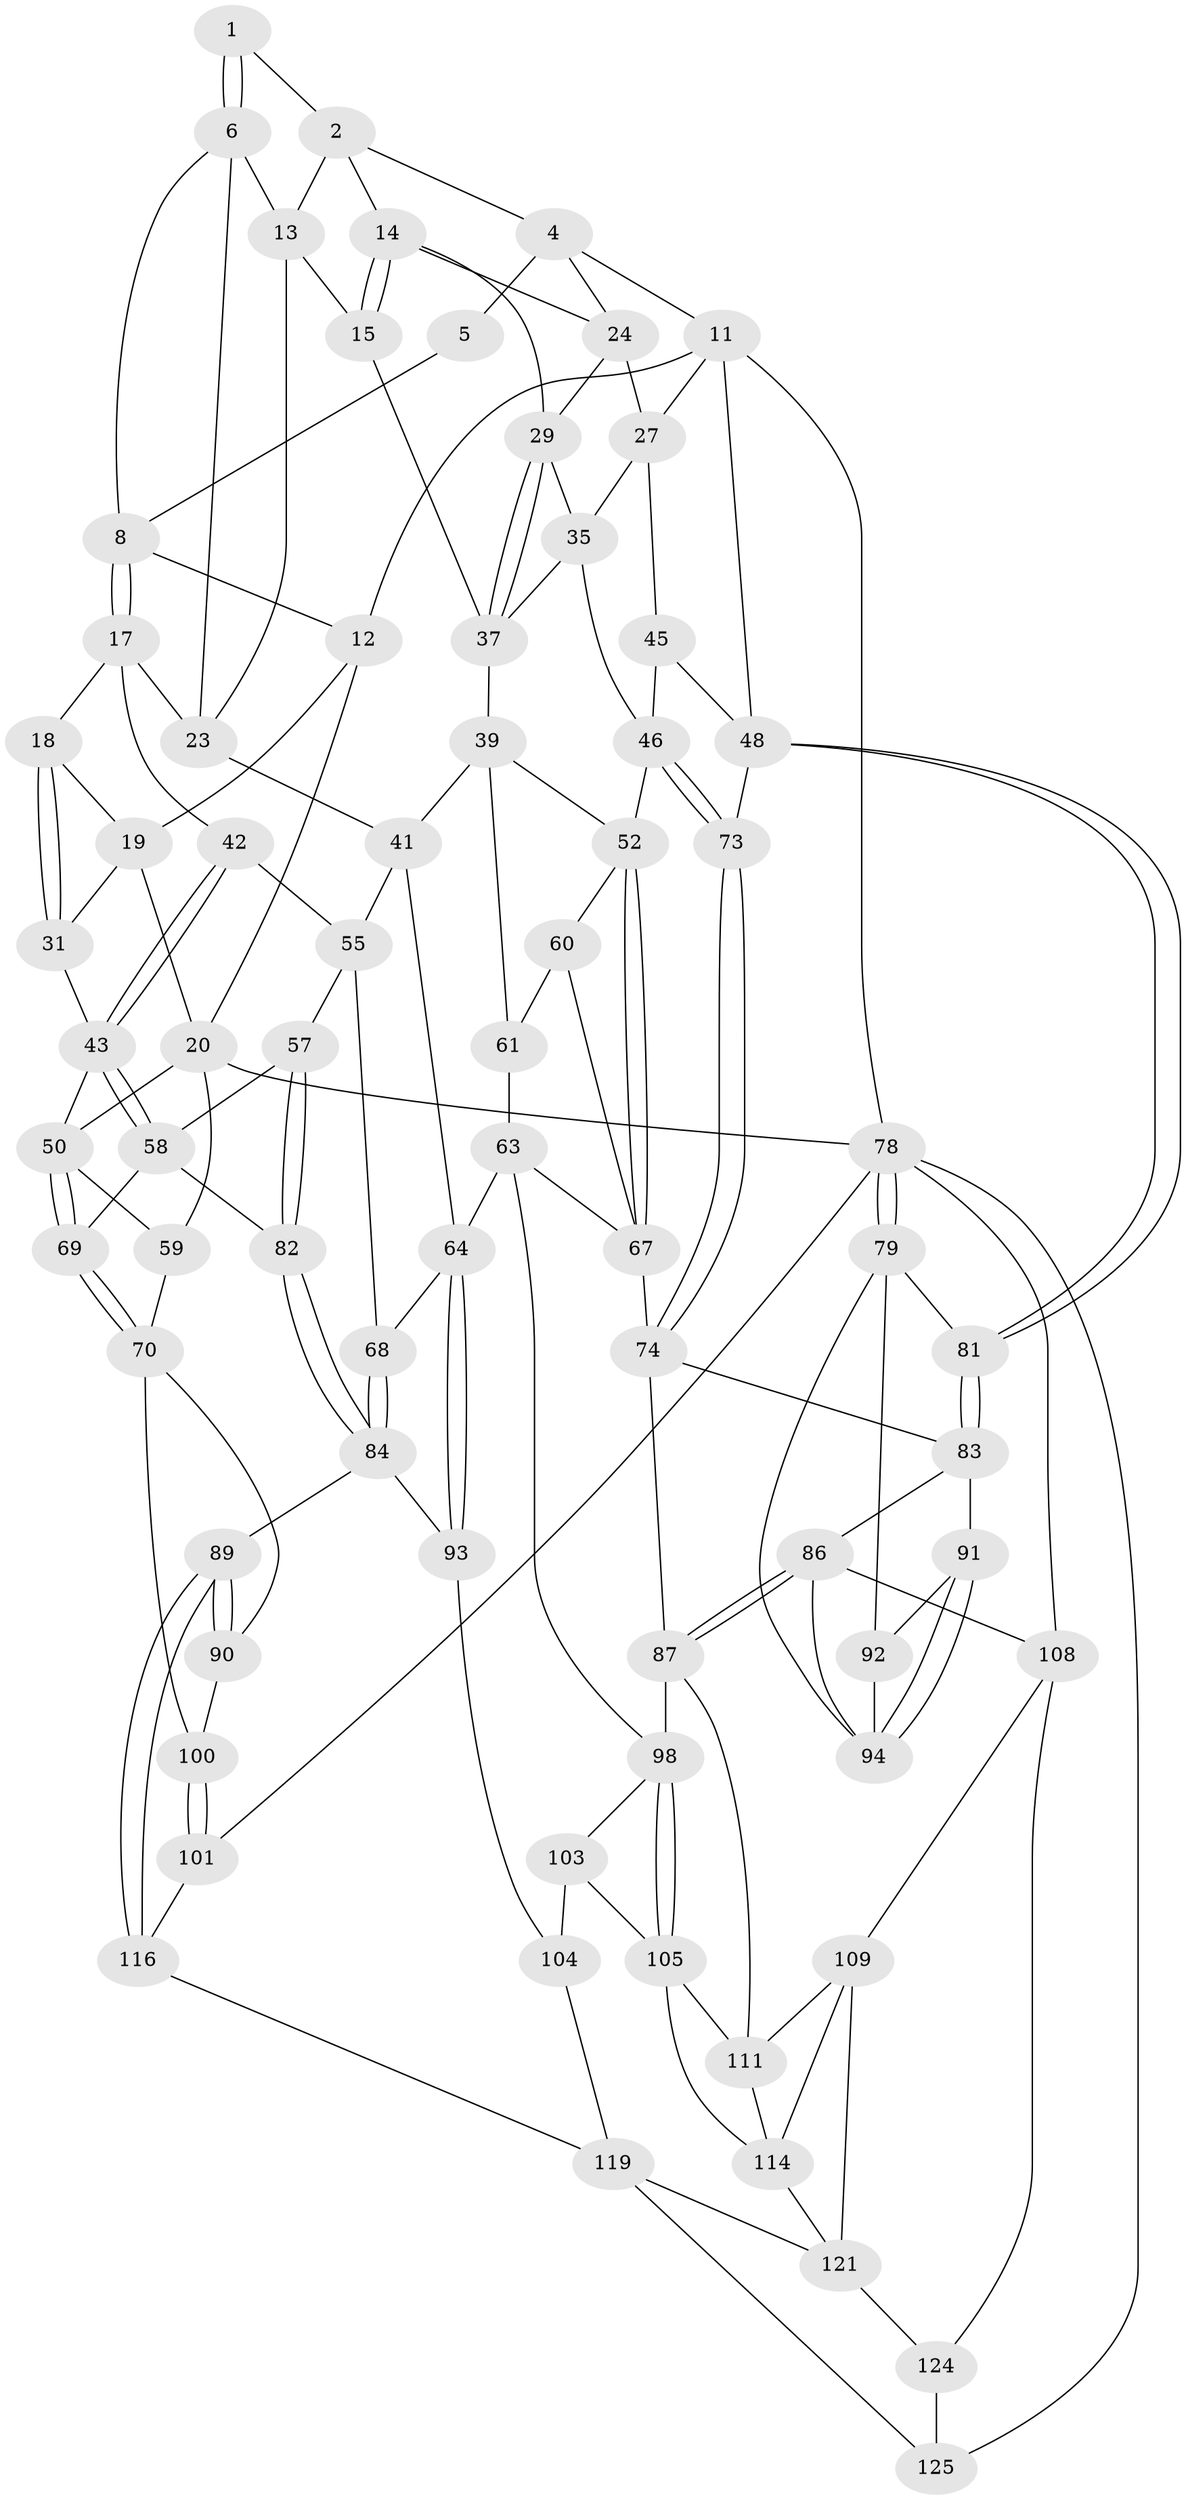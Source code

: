 // original degree distribution, {3: 0.016, 4: 0.232, 5: 0.544, 6: 0.208}
// Generated by graph-tools (version 1.1) at 2025/42/03/06/25 10:42:35]
// undirected, 74 vertices, 160 edges
graph export_dot {
graph [start="1"]
  node [color=gray90,style=filled];
  1 [pos="+0.4564585197371874+0"];
  2 [pos="+0.5109682239498162+0.03832924367833862",super="+3"];
  4 [pos="+0.7451294254663962+0",super="+10"];
  5 [pos="+0.42525905617542425+0"];
  6 [pos="+0.44571931881173826+0.12134664871397205",super="+7"];
  8 [pos="+0.4219740001936897+0.14807020172294397",super="+9"];
  11 [pos="+1+0",super="+26"];
  12 [pos="+0.2738068745863264+0"];
  13 [pos="+0.5010194333976381+0.07659522554941192",super="+16"];
  14 [pos="+0.6143700616834992+0.15823437842903978",super="+25"];
  15 [pos="+0.5991236341132969+0.17933394925919255"];
  17 [pos="+0.3532796483056692+0.18513092176310025",super="+33"];
  18 [pos="+0.2997825154594023+0.12598004909371902"];
  19 [pos="+0.22951846074502755+0",super="+22"];
  20 [pos="+0+0.16393600107731027",super="+21"];
  23 [pos="+0.49811553165830974+0.18448759734534595",super="+32"];
  24 [pos="+0.8855996050389939+0",super="+28"];
  27 [pos="+0.9167266273342756+0.21256635902241772",super="+34"];
  29 [pos="+0.7307073434043962+0.1732418165442094",super="+30"];
  31 [pos="+0.16521558979687306+0.25643376634594994"];
  35 [pos="+0.8257108827769335+0.22042191515902013",super="+36"];
  37 [pos="+0.7301471391667852+0.28962056111339285",super="+38"];
  39 [pos="+0.5787865982912199+0.30032559892035393",super="+40"];
  41 [pos="+0.4886828915757789+0.3488760803681085",super="+54"];
  42 [pos="+0.3378335599467042+0.28896539003476107"];
  43 [pos="+0.1926776242941072+0.3241894726846375",super="+44"];
  45 [pos="+0.9228874258138605+0.2915951368250174"];
  46 [pos="+0.794573834831227+0.38092495861400466",super="+47"];
  48 [pos="+1+0.32985731879853786",super="+49"];
  50 [pos="+0.14996507304337736+0.34627399929621683",super="+51"];
  52 [pos="+0.7382668507819125+0.3791476897582712",super="+53"];
  55 [pos="+0.37335617631529733+0.31935519136379464",super="+56"];
  57 [pos="+0.3085566621483352+0.4746105362516695"];
  58 [pos="+0.23308071603774916+0.43360294551592",super="+72"];
  59 [pos="+0+0.43010866361091427"];
  60 [pos="+0.588732173979292+0.40423245825712",super="+66"];
  61 [pos="+0.556072213448458+0.39778496750960046",super="+62"];
  63 [pos="+0.5357294523536374+0.5657021705822441",super="+77"];
  64 [pos="+0.45983228489313144+0.5373318216127593",super="+65"];
  67 [pos="+0.6724236926626955+0.4631263752526911",super="+76"];
  68 [pos="+0.40257304934024357+0.5279577219566298"];
  69 [pos="+0.06856321320306924+0.5693605524479219"];
  70 [pos="+0.06346755806907166+0.5731040005494338",super="+71"];
  73 [pos="+0.8237273917257765+0.4241768821530652"];
  74 [pos="+0.8291692119785842+0.44221666700145085",super="+75"];
  78 [pos="+1+1",super="+102"];
  79 [pos="+1+0.9100157904755444",super="+80"];
  81 [pos="+1+0.41863806071333276"];
  82 [pos="+0.24538290097296292+0.5789617275413833"];
  83 [pos="+0.8487181432604927+0.46363052280699407",super="+85"];
  84 [pos="+0.3039421031781464+0.675829910225515",super="+88"];
  86 [pos="+0.7685217798598234+0.6545425052377035",super="+96"];
  87 [pos="+0.7610613153494792+0.6519589734477652",super="+97"];
  89 [pos="+0.2570462460138883+0.7490195235385697"];
  90 [pos="+0.10458814572874837+0.6517717347965296"];
  91 [pos="+0.901693665177654+0.549558272956697"];
  92 [pos="+1+0.5914685887854597"];
  93 [pos="+0.41818678305989626+0.724040653410467"];
  94 [pos="+0.8830861113485373+0.7188476073970131",super="+95"];
  98 [pos="+0.6326204873337473+0.6845710878265284",super="+99"];
  100 [pos="+0+0.7528810272033469",super="+112"];
  101 [pos="+0+0.8881597656582324",super="+117"];
  103 [pos="+0.5376923425589926+0.618821497800823",super="+107"];
  104 [pos="+0.42535162857252556+0.7257223871030611",super="+118"];
  105 [pos="+0.6257684596794654+0.7218573622324697",super="+106"];
  108 [pos="+0.8360848500313963+0.7920741023325766",super="+122"];
  109 [pos="+0.8208503767157059+0.7992338705670002",super="+110"];
  111 [pos="+0.7045769604235549+0.7619434890785253",super="+113"];
  114 [pos="+0.6636984236614031+0.827996537696188",super="+115"];
  116 [pos="+0.22659086605141193+0.9108073818249549"];
  119 [pos="+0.5091081076670262+0.8250680284214009",super="+120"];
  121 [pos="+0.6215684245681671+0.9375232982143257",super="+123"];
  124 [pos="+0.6518449429865081+1"];
  125 [pos="+0.20280352062907492+1"];
  1 -- 2;
  1 -- 6;
  1 -- 6;
  2 -- 13;
  2 -- 4;
  2 -- 14;
  4 -- 5;
  4 -- 24;
  4 -- 11;
  5 -- 8;
  6 -- 13;
  6 -- 8;
  6 -- 23;
  8 -- 17;
  8 -- 17;
  8 -- 12;
  11 -- 12;
  11 -- 78;
  11 -- 48;
  11 -- 27;
  12 -- 19;
  12 -- 20;
  13 -- 23;
  13 -- 15;
  14 -- 15;
  14 -- 15;
  14 -- 24;
  14 -- 29;
  15 -- 37;
  17 -- 18;
  17 -- 42;
  17 -- 23;
  18 -- 19;
  18 -- 31;
  18 -- 31;
  19 -- 20;
  19 -- 31;
  20 -- 59;
  20 -- 78;
  20 -- 50;
  23 -- 41;
  24 -- 27;
  24 -- 29;
  27 -- 35;
  27 -- 45;
  29 -- 37;
  29 -- 37;
  29 -- 35;
  31 -- 43;
  35 -- 37;
  35 -- 46;
  37 -- 39;
  39 -- 41;
  39 -- 61;
  39 -- 52;
  41 -- 55;
  41 -- 64;
  42 -- 43;
  42 -- 43;
  42 -- 55;
  43 -- 58;
  43 -- 58;
  43 -- 50;
  45 -- 46;
  45 -- 48;
  46 -- 73;
  46 -- 73;
  46 -- 52;
  48 -- 81;
  48 -- 81;
  48 -- 73;
  50 -- 69;
  50 -- 69;
  50 -- 59;
  52 -- 67;
  52 -- 67;
  52 -- 60;
  55 -- 57;
  55 -- 68;
  57 -- 58;
  57 -- 82;
  57 -- 82;
  58 -- 82;
  58 -- 69;
  59 -- 70;
  60 -- 61 [weight=2];
  60 -- 67;
  61 -- 63;
  63 -- 64;
  63 -- 98;
  63 -- 67;
  64 -- 93;
  64 -- 93;
  64 -- 68;
  67 -- 74;
  68 -- 84;
  68 -- 84;
  69 -- 70;
  69 -- 70;
  70 -- 90;
  70 -- 100;
  73 -- 74;
  73 -- 74;
  74 -- 83;
  74 -- 87;
  78 -- 79;
  78 -- 79;
  78 -- 125;
  78 -- 101;
  78 -- 108;
  79 -- 81;
  79 -- 92;
  79 -- 94;
  81 -- 83;
  81 -- 83;
  82 -- 84;
  82 -- 84;
  83 -- 91;
  83 -- 86;
  84 -- 89;
  84 -- 93;
  86 -- 87;
  86 -- 87;
  86 -- 108;
  86 -- 94;
  87 -- 98;
  87 -- 111;
  89 -- 90;
  89 -- 90;
  89 -- 116;
  89 -- 116;
  90 -- 100;
  91 -- 92;
  91 -- 94;
  91 -- 94;
  92 -- 94;
  93 -- 104;
  98 -- 105;
  98 -- 105;
  98 -- 103;
  100 -- 101 [weight=2];
  100 -- 101;
  101 -- 116;
  103 -- 104 [weight=2];
  103 -- 105;
  104 -- 119;
  105 -- 111;
  105 -- 114;
  108 -- 109;
  108 -- 124;
  109 -- 121;
  109 -- 114;
  109 -- 111;
  111 -- 114;
  114 -- 121;
  116 -- 119;
  119 -- 121;
  119 -- 125;
  121 -- 124;
  124 -- 125;
}
